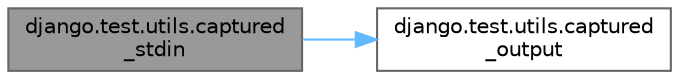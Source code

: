 digraph "django.test.utils.captured_stdin"
{
 // LATEX_PDF_SIZE
  bgcolor="transparent";
  edge [fontname=Helvetica,fontsize=10,labelfontname=Helvetica,labelfontsize=10];
  node [fontname=Helvetica,fontsize=10,shape=box,height=0.2,width=0.4];
  rankdir="LR";
  Node1 [id="Node000001",label="django.test.utils.captured\l_stdin",height=0.2,width=0.4,color="gray40", fillcolor="grey60", style="filled", fontcolor="black",tooltip=" "];
  Node1 -> Node2 [id="edge1_Node000001_Node000002",color="steelblue1",style="solid",tooltip=" "];
  Node2 [id="Node000002",label="django.test.utils.captured\l_output",height=0.2,width=0.4,color="grey40", fillcolor="white", style="filled",URL="$namespacedjango_1_1test_1_1utils.html#a71e0cad1a2f5127a7308cacc6dc50f52",tooltip=" "];
}
